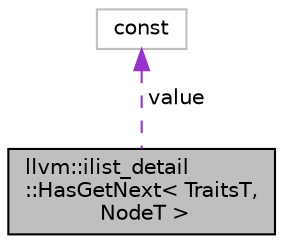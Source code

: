 digraph "llvm::ilist_detail::HasGetNext&lt; TraitsT, NodeT &gt;"
{
 // LATEX_PDF_SIZE
  bgcolor="transparent";
  edge [fontname="Helvetica",fontsize="10",labelfontname="Helvetica",labelfontsize="10"];
  node [fontname="Helvetica",fontsize="10",shape=record];
  Node1 [label="llvm::ilist_detail\l::HasGetNext\< TraitsT,\l NodeT \>",height=0.2,width=0.4,color="black", fillcolor="grey75", style="filled", fontcolor="black",tooltip="Type trait to check for a traits class that has a getNext member (as a canary for any of the ilist_ne..."];
  Node2 -> Node1 [dir="back",color="darkorchid3",fontsize="10",style="dashed",label=" value" ,fontname="Helvetica"];
  Node2 [label="const",height=0.2,width=0.4,color="grey75",tooltip=" "];
}
